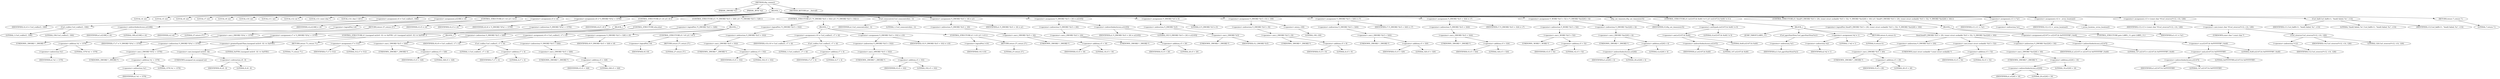 digraph tftp_connect {  
"1000111" [label = "(METHOD,tftp_connect)" ]
"1000112" [label = "(PARAM,_DWORD *a1)" ]
"1000113" [label = "(PARAM,_BYTE *a2)" ]
"1000114" [label = "(BLOCK,,)" ]
"1000115" [label = "(LOCAL,v4: int)" ]
"1000116" [label = "(LOCAL,v5: int)" ]
"1000117" [label = "(LOCAL,v6: int)" ]
"1000118" [label = "(LOCAL,v7: int)" ]
"1000119" [label = "(LOCAL,v9: int)" ]
"1000120" [label = "(LOCAL,v10: int)" ]
"1000121" [label = "(LOCAL,v11: int)" ]
"1000122" [label = "(LOCAL,v12: int *)" ]
"1000123" [label = "(LOCAL,v13: const char *)" ]
"1000124" [label = "(LOCAL,v14: char [ 128 ])" ]
"1000125" [label = "(<operator>.assignment,v4 = Curl_ccalloc(1, 336))" ]
"1000126" [label = "(IDENTIFIER,v4,v4 = Curl_ccalloc(1, 336))" ]
"1000127" [label = "(Curl_ccalloc,Curl_ccalloc(1, 336))" ]
"1000128" [label = "(LITERAL,1,Curl_ccalloc(1, 336))" ]
"1000129" [label = "(LITERAL,336,Curl_ccalloc(1, 336))" ]
"1000130" [label = "(<operator>.assignment,a1[188] = v4)" ]
"1000131" [label = "(<operator>.indirectIndexAccess,a1[188])" ]
"1000132" [label = "(IDENTIFIER,a1,a1[188] = v4)" ]
"1000133" [label = "(LITERAL,188,a1[188] = v4)" ]
"1000134" [label = "(IDENTIFIER,v4,a1[188] = v4)" ]
"1000135" [label = "(CONTROL_STRUCTURE,if ( !v4 ),if ( !v4 ))" ]
"1000136" [label = "(<operator>.logicalNot,!v4)" ]
"1000137" [label = "(IDENTIFIER,v4,!v4)" ]
"1000138" [label = "(RETURN,return 27;,return 27;)" ]
"1000139" [label = "(LITERAL,27,return 27;)" ]
"1000140" [label = "(<operator>.assignment,v5 = v4)" ]
"1000141" [label = "(IDENTIFIER,v5,v5 = v4)" ]
"1000142" [label = "(IDENTIFIER,v4,v5 = v4)" ]
"1000143" [label = "(<operator>.assignment,v6 = *(_DWORD *)(*a1 + 1576))" ]
"1000144" [label = "(IDENTIFIER,v6,v6 = *(_DWORD *)(*a1 + 1576))" ]
"1000145" [label = "(<operator>.indirection,*(_DWORD *)(*a1 + 1576))" ]
"1000146" [label = "(<operator>.cast,(_DWORD *)(*a1 + 1576))" ]
"1000147" [label = "(UNKNOWN,_DWORD *,_DWORD *)" ]
"1000148" [label = "(<operator>.addition,*a1 + 1576)" ]
"1000149" [label = "(<operator>.indirection,*a1)" ]
"1000150" [label = "(IDENTIFIER,a1,*a1 + 1576)" ]
"1000151" [label = "(LITERAL,1576,*a1 + 1576)" ]
"1000152" [label = "(CONTROL_STRUCTURE,if ( v6 ),if ( v6 ))" ]
"1000153" [label = "(IDENTIFIER,v6,if ( v6 ))" ]
"1000154" [label = "(BLOCK,,)" ]
"1000155" [label = "(<operator>.assignment,v7 = *(_DWORD *)(*a1 + 1576))" ]
"1000156" [label = "(IDENTIFIER,v7,v7 = *(_DWORD *)(*a1 + 1576))" ]
"1000157" [label = "(<operator>.indirection,*(_DWORD *)(*a1 + 1576))" ]
"1000158" [label = "(<operator>.cast,(_DWORD *)(*a1 + 1576))" ]
"1000159" [label = "(UNKNOWN,_DWORD *,_DWORD *)" ]
"1000160" [label = "(<operator>.addition,*a1 + 1576)" ]
"1000161" [label = "(<operator>.indirection,*a1)" ]
"1000162" [label = "(IDENTIFIER,a1,*a1 + 1576)" ]
"1000163" [label = "(LITERAL,1576,*a1 + 1576)" ]
"1000164" [label = "(CONTROL_STRUCTURE,if ( (unsigned int)(v6 - 8) >= 0xFFB1 ),if ( (unsigned int)(v6 - 8) >= 0xFFB1 ))" ]
"1000165" [label = "(<operator>.greaterEqualsThan,(unsigned int)(v6 - 8) >= 0xFFB1)" ]
"1000166" [label = "(<operator>.cast,(unsigned int)(v6 - 8))" ]
"1000167" [label = "(UNKNOWN,unsigned int,unsigned int)" ]
"1000168" [label = "(<operator>.subtraction,v6 - 8)" ]
"1000169" [label = "(IDENTIFIER,v6,v6 - 8)" ]
"1000170" [label = "(LITERAL,8,v6 - 8)" ]
"1000171" [label = "(LITERAL,0xFFB1,(unsigned int)(v6 - 8) >= 0xFFB1)" ]
"1000172" [label = "(RETURN,return 71;,return 71;)" ]
"1000173" [label = "(LITERAL,71,return 71;)" ]
"1000174" [label = "(CONTROL_STRUCTURE,else,else)" ]
"1000175" [label = "(BLOCK,,)" ]
"1000176" [label = "(<operator>.assignment,v7 = 512)" ]
"1000177" [label = "(IDENTIFIER,v7,v7 = 512)" ]
"1000178" [label = "(LITERAL,512,v7 = 512)" ]
"1000179" [label = "(CONTROL_STRUCTURE,if ( !*(_DWORD *)(v5 + 328) ),if ( !*(_DWORD *)(v5 + 328) ))" ]
"1000180" [label = "(<operator>.logicalNot,!*(_DWORD *)(v5 + 328))" ]
"1000181" [label = "(<operator>.indirection,*(_DWORD *)(v5 + 328))" ]
"1000182" [label = "(<operator>.cast,(_DWORD *)(v5 + 328))" ]
"1000183" [label = "(UNKNOWN,_DWORD *,_DWORD *)" ]
"1000184" [label = "(<operator>.addition,v5 + 328)" ]
"1000185" [label = "(IDENTIFIER,v5,v5 + 328)" ]
"1000186" [label = "(LITERAL,328,v5 + 328)" ]
"1000187" [label = "(BLOCK,,)" ]
"1000188" [label = "(<operator>.assignment,v9 = Curl_ccalloc(1, v7 + 4))" ]
"1000189" [label = "(IDENTIFIER,v9,v9 = Curl_ccalloc(1, v7 + 4))" ]
"1000190" [label = "(Curl_ccalloc,Curl_ccalloc(1, v7 + 4))" ]
"1000191" [label = "(LITERAL,1,Curl_ccalloc(1, v7 + 4))" ]
"1000192" [label = "(<operator>.addition,v7 + 4)" ]
"1000193" [label = "(IDENTIFIER,v7,v7 + 4)" ]
"1000194" [label = "(LITERAL,4,v7 + 4)" ]
"1000195" [label = "(<operator>.assignment,*(_DWORD *)(v5 + 328) = v9)" ]
"1000196" [label = "(<operator>.indirection,*(_DWORD *)(v5 + 328))" ]
"1000197" [label = "(<operator>.cast,(_DWORD *)(v5 + 328))" ]
"1000198" [label = "(UNKNOWN,_DWORD *,_DWORD *)" ]
"1000199" [label = "(<operator>.addition,v5 + 328)" ]
"1000200" [label = "(IDENTIFIER,v5,v5 + 328)" ]
"1000201" [label = "(LITERAL,328,v5 + 328)" ]
"1000202" [label = "(IDENTIFIER,v9,*(_DWORD *)(v5 + 328) = v9)" ]
"1000203" [label = "(CONTROL_STRUCTURE,if ( !v9 ),if ( !v9 ))" ]
"1000204" [label = "(<operator>.logicalNot,!v9)" ]
"1000205" [label = "(IDENTIFIER,v9,!v9)" ]
"1000206" [label = "(RETURN,return 27;,return 27;)" ]
"1000207" [label = "(LITERAL,27,return 27;)" ]
"1000208" [label = "(CONTROL_STRUCTURE,if ( !*(_DWORD *)(v5 + 332) ),if ( !*(_DWORD *)(v5 + 332) ))" ]
"1000209" [label = "(<operator>.logicalNot,!*(_DWORD *)(v5 + 332))" ]
"1000210" [label = "(<operator>.indirection,*(_DWORD *)(v5 + 332))" ]
"1000211" [label = "(<operator>.cast,(_DWORD *)(v5 + 332))" ]
"1000212" [label = "(UNKNOWN,_DWORD *,_DWORD *)" ]
"1000213" [label = "(<operator>.addition,v5 + 332)" ]
"1000214" [label = "(IDENTIFIER,v5,v5 + 332)" ]
"1000215" [label = "(LITERAL,332,v5 + 332)" ]
"1000216" [label = "(BLOCK,,)" ]
"1000217" [label = "(<operator>.assignment,v10 = Curl_ccalloc(1, v7 + 4))" ]
"1000218" [label = "(IDENTIFIER,v10,v10 = Curl_ccalloc(1, v7 + 4))" ]
"1000219" [label = "(Curl_ccalloc,Curl_ccalloc(1, v7 + 4))" ]
"1000220" [label = "(LITERAL,1,Curl_ccalloc(1, v7 + 4))" ]
"1000221" [label = "(<operator>.addition,v7 + 4)" ]
"1000222" [label = "(IDENTIFIER,v7,v7 + 4)" ]
"1000223" [label = "(LITERAL,4,v7 + 4)" ]
"1000224" [label = "(<operator>.assignment,*(_DWORD *)(v5 + 332) = v10)" ]
"1000225" [label = "(<operator>.indirection,*(_DWORD *)(v5 + 332))" ]
"1000226" [label = "(<operator>.cast,(_DWORD *)(v5 + 332))" ]
"1000227" [label = "(UNKNOWN,_DWORD *,_DWORD *)" ]
"1000228" [label = "(<operator>.addition,v5 + 332)" ]
"1000229" [label = "(IDENTIFIER,v5,v5 + 332)" ]
"1000230" [label = "(LITERAL,332,v5 + 332)" ]
"1000231" [label = "(IDENTIFIER,v10,*(_DWORD *)(v5 + 332) = v10)" ]
"1000232" [label = "(CONTROL_STRUCTURE,if ( !v10 ),if ( !v10 ))" ]
"1000233" [label = "(<operator>.logicalNot,!v10)" ]
"1000234" [label = "(IDENTIFIER,v10,!v10)" ]
"1000235" [label = "(RETURN,return 27;,return 27;)" ]
"1000236" [label = "(LITERAL,27,return 27;)" ]
"1000237" [label = "(Curl_conncontrol,Curl_conncontrol(a1, 1))" ]
"1000238" [label = "(IDENTIFIER,a1,Curl_conncontrol(a1, 1))" ]
"1000239" [label = "(LITERAL,1,Curl_conncontrol(a1, 1))" ]
"1000240" [label = "(<operator>.assignment,*(_DWORD *)(v5 + 16) = a1)" ]
"1000241" [label = "(<operator>.indirection,*(_DWORD *)(v5 + 16))" ]
"1000242" [label = "(<operator>.cast,(_DWORD *)(v5 + 16))" ]
"1000243" [label = "(UNKNOWN,_DWORD *,_DWORD *)" ]
"1000244" [label = "(<operator>.addition,v5 + 16)" ]
"1000245" [label = "(IDENTIFIER,v5,v5 + 16)" ]
"1000246" [label = "(LITERAL,16,v5 + 16)" ]
"1000247" [label = "(IDENTIFIER,a1,*(_DWORD *)(v5 + 16) = a1)" ]
"1000248" [label = "(<operator>.assignment,*(_DWORD *)(v5 + 20) = a1[105])" ]
"1000249" [label = "(<operator>.indirection,*(_DWORD *)(v5 + 20))" ]
"1000250" [label = "(<operator>.cast,(_DWORD *)(v5 + 20))" ]
"1000251" [label = "(UNKNOWN,_DWORD *,_DWORD *)" ]
"1000252" [label = "(<operator>.addition,v5 + 20)" ]
"1000253" [label = "(IDENTIFIER,v5,v5 + 20)" ]
"1000254" [label = "(LITERAL,20,v5 + 20)" ]
"1000255" [label = "(<operator>.indirectIndexAccess,a1[105])" ]
"1000256" [label = "(IDENTIFIER,a1,*(_DWORD *)(v5 + 20) = a1[105])" ]
"1000257" [label = "(LITERAL,105,*(_DWORD *)(v5 + 20) = a1[105])" ]
"1000258" [label = "(<operator>.assignment,*(_DWORD *)v5 = 0)" ]
"1000259" [label = "(<operator>.indirection,*(_DWORD *)v5)" ]
"1000260" [label = "(<operator>.cast,(_DWORD *)v5)" ]
"1000261" [label = "(UNKNOWN,_DWORD *,_DWORD *)" ]
"1000262" [label = "(IDENTIFIER,v5,(_DWORD *)v5)" ]
"1000263" [label = "(LITERAL,0,*(_DWORD *)v5 = 0)" ]
"1000264" [label = "(<operator>.assignment,*(_DWORD *)(v5 + 8) = -100)" ]
"1000265" [label = "(<operator>.indirection,*(_DWORD *)(v5 + 8))" ]
"1000266" [label = "(<operator>.cast,(_DWORD *)(v5 + 8))" ]
"1000267" [label = "(UNKNOWN,_DWORD *,_DWORD *)" ]
"1000268" [label = "(<operator>.addition,v5 + 8)" ]
"1000269" [label = "(IDENTIFIER,v5,v5 + 8)" ]
"1000270" [label = "(LITERAL,8,v5 + 8)" ]
"1000271" [label = "(<operator>.minus,-100)" ]
"1000272" [label = "(LITERAL,100,-100)" ]
"1000273" [label = "(<operator>.assignment,*(_DWORD *)(v5 + 320) = v7)" ]
"1000274" [label = "(<operator>.indirection,*(_DWORD *)(v5 + 320))" ]
"1000275" [label = "(<operator>.cast,(_DWORD *)(v5 + 320))" ]
"1000276" [label = "(UNKNOWN,_DWORD *,_DWORD *)" ]
"1000277" [label = "(<operator>.addition,v5 + 320)" ]
"1000278" [label = "(IDENTIFIER,v5,v5 + 320)" ]
"1000279" [label = "(LITERAL,320,v5 + 320)" ]
"1000280" [label = "(IDENTIFIER,v7,*(_DWORD *)(v5 + 320) = v7)" ]
"1000281" [label = "(<operator>.assignment,*(_DWORD *)(v5 + 324) = v7)" ]
"1000282" [label = "(<operator>.indirection,*(_DWORD *)(v5 + 324))" ]
"1000283" [label = "(<operator>.cast,(_DWORD *)(v5 + 324))" ]
"1000284" [label = "(UNKNOWN,_DWORD *,_DWORD *)" ]
"1000285" [label = "(<operator>.addition,v5 + 324)" ]
"1000286" [label = "(IDENTIFIER,v5,v5 + 324)" ]
"1000287" [label = "(LITERAL,324,v5 + 324)" ]
"1000288" [label = "(IDENTIFIER,v7,*(_DWORD *)(v5 + 324) = v7)" ]
"1000289" [label = "(<operator>.assignment,*(_WORD *)(v5 + 52) = *(_DWORD *)(a1[20] + 4))" ]
"1000290" [label = "(<operator>.indirection,*(_WORD *)(v5 + 52))" ]
"1000291" [label = "(<operator>.cast,(_WORD *)(v5 + 52))" ]
"1000292" [label = "(UNKNOWN,_WORD *,_WORD *)" ]
"1000293" [label = "(<operator>.addition,v5 + 52)" ]
"1000294" [label = "(IDENTIFIER,v5,v5 + 52)" ]
"1000295" [label = "(LITERAL,52,v5 + 52)" ]
"1000296" [label = "(<operator>.indirection,*(_DWORD *)(a1[20] + 4))" ]
"1000297" [label = "(<operator>.cast,(_DWORD *)(a1[20] + 4))" ]
"1000298" [label = "(UNKNOWN,_DWORD *,_DWORD *)" ]
"1000299" [label = "(<operator>.addition,a1[20] + 4)" ]
"1000300" [label = "(<operator>.indirectIndexAccess,a1[20])" ]
"1000301" [label = "(IDENTIFIER,a1,a1[20] + 4)" ]
"1000302" [label = "(LITERAL,20,a1[20] + 4)" ]
"1000303" [label = "(LITERAL,4,a1[20] + 4)" ]
"1000304" [label = "(tftp_set_timeouts,tftp_set_timeouts(v5))" ]
"1000305" [label = "(IDENTIFIER,v5,tftp_set_timeouts(v5))" ]
"1000306" [label = "(CONTROL_STRUCTURE,if ( (a1[147] & 0x40) != 0 ),if ( (a1[147] & 0x40) != 0 ))" ]
"1000307" [label = "(<operator>.notEquals,(a1[147] & 0x40) != 0)" ]
"1000308" [label = "(<operator>.and,a1[147] & 0x40)" ]
"1000309" [label = "(<operator>.indirectIndexAccess,a1[147])" ]
"1000310" [label = "(IDENTIFIER,a1,a1[147] & 0x40)" ]
"1000311" [label = "(LITERAL,147,a1[147] & 0x40)" ]
"1000312" [label = "(LITERAL,0x40,a1[147] & 0x40)" ]
"1000313" [label = "(LITERAL,0,(a1[147] & 0x40) != 0)" ]
"1000314" [label = "(BLOCK,,)" ]
"1000315" [label = "(JUMP_TARGET,LABEL_11)" ]
"1000316" [label = "(Curl_pgrsStartNow,Curl_pgrsStartNow(*a1))" ]
"1000317" [label = "(<operator>.indirection,*a1)" ]
"1000318" [label = "(IDENTIFIER,a1,Curl_pgrsStartNow(*a1))" ]
"1000319" [label = "(<operator>.assignment,*a2 = 1)" ]
"1000320" [label = "(<operator>.indirection,*a2)" ]
"1000321" [label = "(IDENTIFIER,a2,*a2 = 1)" ]
"1000322" [label = "(LITERAL,1,*a2 = 1)" ]
"1000323" [label = "(RETURN,return 0;,return 0;)" ]
"1000324" [label = "(LITERAL,0,return 0;)" ]
"1000325" [label = "(CONTROL_STRUCTURE,if ( !bind(*(_DWORD *)(v5 + 20), (const struct sockaddr *)(v5 + 52), *(_DWORD *)(a1[20] + 16)) ),if ( !bind(*(_DWORD *)(v5 + 20), (const struct sockaddr *)(v5 + 52), *(_DWORD *)(a1[20] + 16)) ))" ]
"1000326" [label = "(<operator>.logicalNot,!bind(*(_DWORD *)(v5 + 20), (const struct sockaddr *)(v5 + 52), *(_DWORD *)(a1[20] + 16)))" ]
"1000327" [label = "(bind,bind(*(_DWORD *)(v5 + 20), (const struct sockaddr *)(v5 + 52), *(_DWORD *)(a1[20] + 16)))" ]
"1000328" [label = "(<operator>.indirection,*(_DWORD *)(v5 + 20))" ]
"1000329" [label = "(<operator>.cast,(_DWORD *)(v5 + 20))" ]
"1000330" [label = "(UNKNOWN,_DWORD *,_DWORD *)" ]
"1000331" [label = "(<operator>.addition,v5 + 20)" ]
"1000332" [label = "(IDENTIFIER,v5,v5 + 20)" ]
"1000333" [label = "(LITERAL,20,v5 + 20)" ]
"1000334" [label = "(<operator>.cast,(const struct sockaddr *)(v5 + 52))" ]
"1000335" [label = "(UNKNOWN,const struct sockaddr *,const struct sockaddr *)" ]
"1000336" [label = "(<operator>.addition,v5 + 52)" ]
"1000337" [label = "(IDENTIFIER,v5,v5 + 52)" ]
"1000338" [label = "(LITERAL,52,v5 + 52)" ]
"1000339" [label = "(<operator>.indirection,*(_DWORD *)(a1[20] + 16))" ]
"1000340" [label = "(<operator>.cast,(_DWORD *)(a1[20] + 16))" ]
"1000341" [label = "(UNKNOWN,_DWORD *,_DWORD *)" ]
"1000342" [label = "(<operator>.addition,a1[20] + 16)" ]
"1000343" [label = "(<operator>.indirectIndexAccess,a1[20])" ]
"1000344" [label = "(IDENTIFIER,a1,a1[20] + 16)" ]
"1000345" [label = "(LITERAL,20,a1[20] + 16)" ]
"1000346" [label = "(LITERAL,16,a1[20] + 16)" ]
"1000347" [label = "(BLOCK,,)" ]
"1000348" [label = "(<operator>.assignment,a1[147] = a1[147] & 0xFFFFFFBF | 0x40)" ]
"1000349" [label = "(<operator>.indirectIndexAccess,a1[147])" ]
"1000350" [label = "(IDENTIFIER,a1,a1[147] = a1[147] & 0xFFFFFFBF | 0x40)" ]
"1000351" [label = "(LITERAL,147,a1[147] = a1[147] & 0xFFFFFFBF | 0x40)" ]
"1000352" [label = "(<operator>.or,a1[147] & 0xFFFFFFBF | 0x40)" ]
"1000353" [label = "(<operator>.and,a1[147] & 0xFFFFFFBF)" ]
"1000354" [label = "(<operator>.indirectIndexAccess,a1[147])" ]
"1000355" [label = "(IDENTIFIER,a1,a1[147] & 0xFFFFFFBF)" ]
"1000356" [label = "(LITERAL,147,a1[147] & 0xFFFFFFBF)" ]
"1000357" [label = "(LITERAL,0xFFFFFFBF,a1[147] & 0xFFFFFFBF)" ]
"1000358" [label = "(LITERAL,0x40,a1[147] & 0xFFFFFFBF | 0x40)" ]
"1000359" [label = "(CONTROL_STRUCTURE,goto LABEL_11;,goto LABEL_11;)" ]
"1000360" [label = "(<operator>.assignment,v11 = *a1)" ]
"1000361" [label = "(IDENTIFIER,v11,v11 = *a1)" ]
"1000362" [label = "(<operator>.indirection,*a1)" ]
"1000363" [label = "(IDENTIFIER,a1,v11 = *a1)" ]
"1000364" [label = "(<operator>.assignment,v12 = _errno_location())" ]
"1000365" [label = "(IDENTIFIER,v12,v12 = _errno_location())" ]
"1000366" [label = "(_errno_location,_errno_location())" ]
"1000367" [label = "(<operator>.assignment,v13 = (const char *)Curl_strerror(*v12, v14, 128))" ]
"1000368" [label = "(IDENTIFIER,v13,v13 = (const char *)Curl_strerror(*v12, v14, 128))" ]
"1000369" [label = "(<operator>.cast,(const char *)Curl_strerror(*v12, v14, 128))" ]
"1000370" [label = "(UNKNOWN,const char *,const char *)" ]
"1000371" [label = "(Curl_strerror,Curl_strerror(*v12, v14, 128))" ]
"1000372" [label = "(<operator>.indirection,*v12)" ]
"1000373" [label = "(IDENTIFIER,v12,Curl_strerror(*v12, v14, 128))" ]
"1000374" [label = "(IDENTIFIER,v14,Curl_strerror(*v12, v14, 128))" ]
"1000375" [label = "(LITERAL,128,Curl_strerror(*v12, v14, 128))" ]
"1000376" [label = "(Curl_failf,Curl_failf(v11, \"bind() failed; %s\", v13))" ]
"1000377" [label = "(IDENTIFIER,v11,Curl_failf(v11, \"bind() failed; %s\", v13))" ]
"1000378" [label = "(LITERAL,\"bind() failed; %s\",Curl_failf(v11, \"bind() failed; %s\", v13))" ]
"1000379" [label = "(IDENTIFIER,v13,Curl_failf(v11, \"bind() failed; %s\", v13))" ]
"1000380" [label = "(RETURN,return 7;,return 7;)" ]
"1000381" [label = "(LITERAL,7,return 7;)" ]
"1000382" [label = "(METHOD_RETURN,int __fastcall)" ]
  "1000111" -> "1000112" 
  "1000111" -> "1000113" 
  "1000111" -> "1000114" 
  "1000111" -> "1000382" 
  "1000114" -> "1000115" 
  "1000114" -> "1000116" 
  "1000114" -> "1000117" 
  "1000114" -> "1000118" 
  "1000114" -> "1000119" 
  "1000114" -> "1000120" 
  "1000114" -> "1000121" 
  "1000114" -> "1000122" 
  "1000114" -> "1000123" 
  "1000114" -> "1000124" 
  "1000114" -> "1000125" 
  "1000114" -> "1000130" 
  "1000114" -> "1000135" 
  "1000114" -> "1000140" 
  "1000114" -> "1000143" 
  "1000114" -> "1000152" 
  "1000114" -> "1000179" 
  "1000114" -> "1000208" 
  "1000114" -> "1000237" 
  "1000114" -> "1000240" 
  "1000114" -> "1000248" 
  "1000114" -> "1000258" 
  "1000114" -> "1000264" 
  "1000114" -> "1000273" 
  "1000114" -> "1000281" 
  "1000114" -> "1000289" 
  "1000114" -> "1000304" 
  "1000114" -> "1000306" 
  "1000114" -> "1000325" 
  "1000114" -> "1000360" 
  "1000114" -> "1000364" 
  "1000114" -> "1000367" 
  "1000114" -> "1000376" 
  "1000114" -> "1000380" 
  "1000125" -> "1000126" 
  "1000125" -> "1000127" 
  "1000127" -> "1000128" 
  "1000127" -> "1000129" 
  "1000130" -> "1000131" 
  "1000130" -> "1000134" 
  "1000131" -> "1000132" 
  "1000131" -> "1000133" 
  "1000135" -> "1000136" 
  "1000135" -> "1000138" 
  "1000136" -> "1000137" 
  "1000138" -> "1000139" 
  "1000140" -> "1000141" 
  "1000140" -> "1000142" 
  "1000143" -> "1000144" 
  "1000143" -> "1000145" 
  "1000145" -> "1000146" 
  "1000146" -> "1000147" 
  "1000146" -> "1000148" 
  "1000148" -> "1000149" 
  "1000148" -> "1000151" 
  "1000149" -> "1000150" 
  "1000152" -> "1000153" 
  "1000152" -> "1000154" 
  "1000152" -> "1000174" 
  "1000154" -> "1000155" 
  "1000154" -> "1000164" 
  "1000155" -> "1000156" 
  "1000155" -> "1000157" 
  "1000157" -> "1000158" 
  "1000158" -> "1000159" 
  "1000158" -> "1000160" 
  "1000160" -> "1000161" 
  "1000160" -> "1000163" 
  "1000161" -> "1000162" 
  "1000164" -> "1000165" 
  "1000164" -> "1000172" 
  "1000165" -> "1000166" 
  "1000165" -> "1000171" 
  "1000166" -> "1000167" 
  "1000166" -> "1000168" 
  "1000168" -> "1000169" 
  "1000168" -> "1000170" 
  "1000172" -> "1000173" 
  "1000174" -> "1000175" 
  "1000175" -> "1000176" 
  "1000176" -> "1000177" 
  "1000176" -> "1000178" 
  "1000179" -> "1000180" 
  "1000179" -> "1000187" 
  "1000180" -> "1000181" 
  "1000181" -> "1000182" 
  "1000182" -> "1000183" 
  "1000182" -> "1000184" 
  "1000184" -> "1000185" 
  "1000184" -> "1000186" 
  "1000187" -> "1000188" 
  "1000187" -> "1000195" 
  "1000187" -> "1000203" 
  "1000188" -> "1000189" 
  "1000188" -> "1000190" 
  "1000190" -> "1000191" 
  "1000190" -> "1000192" 
  "1000192" -> "1000193" 
  "1000192" -> "1000194" 
  "1000195" -> "1000196" 
  "1000195" -> "1000202" 
  "1000196" -> "1000197" 
  "1000197" -> "1000198" 
  "1000197" -> "1000199" 
  "1000199" -> "1000200" 
  "1000199" -> "1000201" 
  "1000203" -> "1000204" 
  "1000203" -> "1000206" 
  "1000204" -> "1000205" 
  "1000206" -> "1000207" 
  "1000208" -> "1000209" 
  "1000208" -> "1000216" 
  "1000209" -> "1000210" 
  "1000210" -> "1000211" 
  "1000211" -> "1000212" 
  "1000211" -> "1000213" 
  "1000213" -> "1000214" 
  "1000213" -> "1000215" 
  "1000216" -> "1000217" 
  "1000216" -> "1000224" 
  "1000216" -> "1000232" 
  "1000217" -> "1000218" 
  "1000217" -> "1000219" 
  "1000219" -> "1000220" 
  "1000219" -> "1000221" 
  "1000221" -> "1000222" 
  "1000221" -> "1000223" 
  "1000224" -> "1000225" 
  "1000224" -> "1000231" 
  "1000225" -> "1000226" 
  "1000226" -> "1000227" 
  "1000226" -> "1000228" 
  "1000228" -> "1000229" 
  "1000228" -> "1000230" 
  "1000232" -> "1000233" 
  "1000232" -> "1000235" 
  "1000233" -> "1000234" 
  "1000235" -> "1000236" 
  "1000237" -> "1000238" 
  "1000237" -> "1000239" 
  "1000240" -> "1000241" 
  "1000240" -> "1000247" 
  "1000241" -> "1000242" 
  "1000242" -> "1000243" 
  "1000242" -> "1000244" 
  "1000244" -> "1000245" 
  "1000244" -> "1000246" 
  "1000248" -> "1000249" 
  "1000248" -> "1000255" 
  "1000249" -> "1000250" 
  "1000250" -> "1000251" 
  "1000250" -> "1000252" 
  "1000252" -> "1000253" 
  "1000252" -> "1000254" 
  "1000255" -> "1000256" 
  "1000255" -> "1000257" 
  "1000258" -> "1000259" 
  "1000258" -> "1000263" 
  "1000259" -> "1000260" 
  "1000260" -> "1000261" 
  "1000260" -> "1000262" 
  "1000264" -> "1000265" 
  "1000264" -> "1000271" 
  "1000265" -> "1000266" 
  "1000266" -> "1000267" 
  "1000266" -> "1000268" 
  "1000268" -> "1000269" 
  "1000268" -> "1000270" 
  "1000271" -> "1000272" 
  "1000273" -> "1000274" 
  "1000273" -> "1000280" 
  "1000274" -> "1000275" 
  "1000275" -> "1000276" 
  "1000275" -> "1000277" 
  "1000277" -> "1000278" 
  "1000277" -> "1000279" 
  "1000281" -> "1000282" 
  "1000281" -> "1000288" 
  "1000282" -> "1000283" 
  "1000283" -> "1000284" 
  "1000283" -> "1000285" 
  "1000285" -> "1000286" 
  "1000285" -> "1000287" 
  "1000289" -> "1000290" 
  "1000289" -> "1000296" 
  "1000290" -> "1000291" 
  "1000291" -> "1000292" 
  "1000291" -> "1000293" 
  "1000293" -> "1000294" 
  "1000293" -> "1000295" 
  "1000296" -> "1000297" 
  "1000297" -> "1000298" 
  "1000297" -> "1000299" 
  "1000299" -> "1000300" 
  "1000299" -> "1000303" 
  "1000300" -> "1000301" 
  "1000300" -> "1000302" 
  "1000304" -> "1000305" 
  "1000306" -> "1000307" 
  "1000306" -> "1000314" 
  "1000307" -> "1000308" 
  "1000307" -> "1000313" 
  "1000308" -> "1000309" 
  "1000308" -> "1000312" 
  "1000309" -> "1000310" 
  "1000309" -> "1000311" 
  "1000314" -> "1000315" 
  "1000314" -> "1000316" 
  "1000314" -> "1000319" 
  "1000314" -> "1000323" 
  "1000316" -> "1000317" 
  "1000317" -> "1000318" 
  "1000319" -> "1000320" 
  "1000319" -> "1000322" 
  "1000320" -> "1000321" 
  "1000323" -> "1000324" 
  "1000325" -> "1000326" 
  "1000325" -> "1000347" 
  "1000326" -> "1000327" 
  "1000327" -> "1000328" 
  "1000327" -> "1000334" 
  "1000327" -> "1000339" 
  "1000328" -> "1000329" 
  "1000329" -> "1000330" 
  "1000329" -> "1000331" 
  "1000331" -> "1000332" 
  "1000331" -> "1000333" 
  "1000334" -> "1000335" 
  "1000334" -> "1000336" 
  "1000336" -> "1000337" 
  "1000336" -> "1000338" 
  "1000339" -> "1000340" 
  "1000340" -> "1000341" 
  "1000340" -> "1000342" 
  "1000342" -> "1000343" 
  "1000342" -> "1000346" 
  "1000343" -> "1000344" 
  "1000343" -> "1000345" 
  "1000347" -> "1000348" 
  "1000347" -> "1000359" 
  "1000348" -> "1000349" 
  "1000348" -> "1000352" 
  "1000349" -> "1000350" 
  "1000349" -> "1000351" 
  "1000352" -> "1000353" 
  "1000352" -> "1000358" 
  "1000353" -> "1000354" 
  "1000353" -> "1000357" 
  "1000354" -> "1000355" 
  "1000354" -> "1000356" 
  "1000360" -> "1000361" 
  "1000360" -> "1000362" 
  "1000362" -> "1000363" 
  "1000364" -> "1000365" 
  "1000364" -> "1000366" 
  "1000367" -> "1000368" 
  "1000367" -> "1000369" 
  "1000369" -> "1000370" 
  "1000369" -> "1000371" 
  "1000371" -> "1000372" 
  "1000371" -> "1000374" 
  "1000371" -> "1000375" 
  "1000372" -> "1000373" 
  "1000376" -> "1000377" 
  "1000376" -> "1000378" 
  "1000376" -> "1000379" 
  "1000380" -> "1000381" 
}

